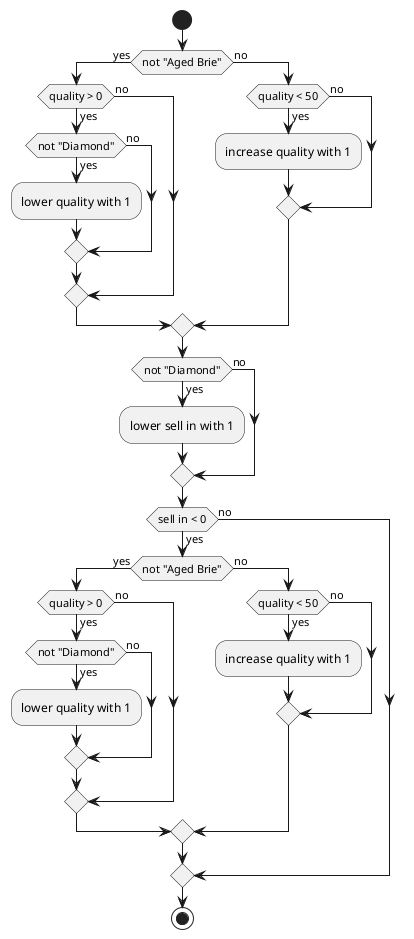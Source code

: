 @startuml

skinparam backgroundColor transparent

start

if (not "Aged Brie") then (yes)
    if (quality > 0) then (yes)
        if (not "Diamond") then (yes)
            :lower quality with 1;
        else (no)
        endif
    else (no)
    endif
else (no)
    if (quality < 50) then (yes)
        :increase quality with 1;
    else (no)
    endif
endif

if (not "Diamond") then (yes)
    :lower sell in with 1;
else (no)
endif

if (sell in < 0) then (yes)
    if (not "Aged Brie") then (yes)
        if (quality > 0) then (yes)
            if (not "Diamond") then (yes)
                :lower quality with 1;
            else (no)
            endif
        else (no)
        endif
    else (no)
        if (quality < 50) then (yes)
            :increase quality with 1;
        else (no)
        endif
    endif
else (no)
endif

stop

@enduml
